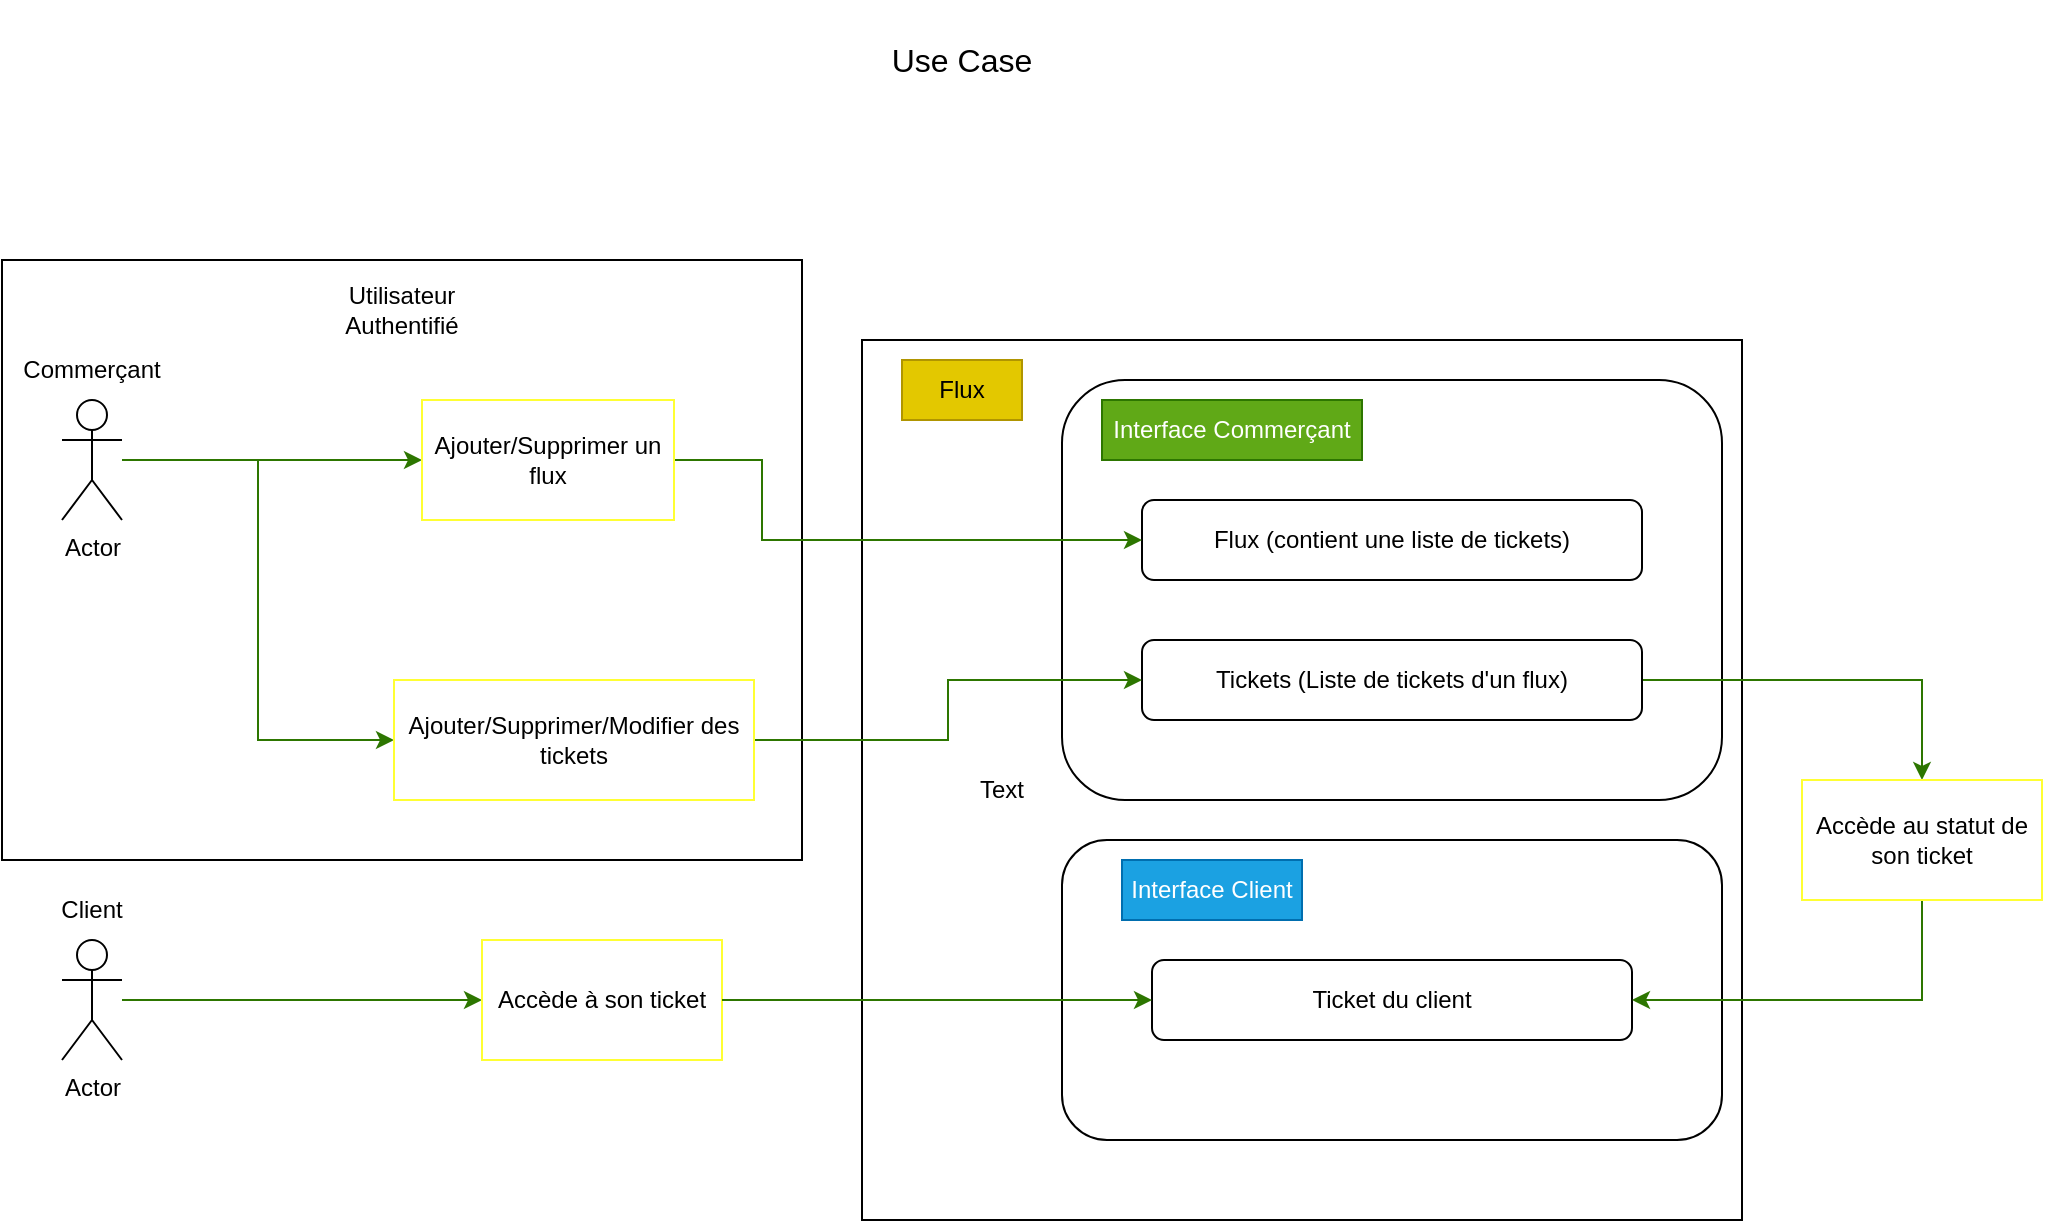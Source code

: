 <mxfile version="21.4.0" type="github">
  <diagram name="Page-1" id="L3jArq6J0F_VoiQkwB9n">
    <mxGraphModel dx="1859" dy="528" grid="1" gridSize="10" guides="1" tooltips="1" connect="1" arrows="1" fold="1" page="1" pageScale="1" pageWidth="827" pageHeight="1169" math="0" shadow="0">
      <root>
        <mxCell id="0" />
        <mxCell id="1" parent="0" />
        <mxCell id="9Peq9ZwE4s5D_hsLS-z3-54" value="" style="rounded=0;whiteSpace=wrap;html=1;" parent="1" vertex="1">
          <mxGeometry x="-700" y="200" width="400" height="300" as="geometry" />
        </mxCell>
        <mxCell id="9Peq9ZwE4s5D_hsLS-z3-1" value="" style="whiteSpace=wrap;html=1;aspect=fixed;" parent="1" vertex="1">
          <mxGeometry x="-270" y="240" width="440" height="440" as="geometry" />
        </mxCell>
        <mxCell id="9Peq9ZwE4s5D_hsLS-z3-48" style="edgeStyle=orthogonalEdgeStyle;rounded=0;orthogonalLoop=1;jettySize=auto;html=1;entryX=0;entryY=0.5;entryDx=0;entryDy=0;fillColor=#60a917;strokeColor=#2D7600;" parent="1" source="9Peq9ZwE4s5D_hsLS-z3-2" target="9Peq9ZwE4s5D_hsLS-z3-47" edge="1">
          <mxGeometry relative="1" as="geometry" />
        </mxCell>
        <mxCell id="9Peq9ZwE4s5D_hsLS-z3-2" value="Actor" style="shape=umlActor;verticalLabelPosition=bottom;verticalAlign=top;html=1;" parent="1" vertex="1">
          <mxGeometry x="-670" y="270" width="30" height="60" as="geometry" />
        </mxCell>
        <mxCell id="9Peq9ZwE4s5D_hsLS-z3-10" value="Actor" style="shape=umlActor;verticalLabelPosition=bottom;verticalAlign=top;html=1;" parent="1" vertex="1">
          <mxGeometry x="-670" y="540" width="30" height="60" as="geometry" />
        </mxCell>
        <mxCell id="9Peq9ZwE4s5D_hsLS-z3-20" value="Commerçant" style="text;html=1;strokeColor=none;fillColor=none;align=center;verticalAlign=middle;whiteSpace=wrap;rounded=0;" parent="1" vertex="1">
          <mxGeometry x="-685" y="240" width="60" height="30" as="geometry" />
        </mxCell>
        <mxCell id="9Peq9ZwE4s5D_hsLS-z3-21" value="Client" style="text;html=1;strokeColor=none;fillColor=none;align=center;verticalAlign=middle;whiteSpace=wrap;rounded=0;" parent="1" vertex="1">
          <mxGeometry x="-685" y="510" width="60" height="30" as="geometry" />
        </mxCell>
        <mxCell id="9Peq9ZwE4s5D_hsLS-z3-22" value="Flux" style="text;html=1;strokeColor=#B09500;fillColor=#e3c800;align=center;verticalAlign=middle;whiteSpace=wrap;rounded=0;fontColor=#000000;" parent="1" vertex="1">
          <mxGeometry x="-250" y="250" width="60" height="30" as="geometry" />
        </mxCell>
        <mxCell id="9Peq9ZwE4s5D_hsLS-z3-25" value="" style="rounded=1;whiteSpace=wrap;html=1;" parent="1" vertex="1">
          <mxGeometry x="-170" y="260" width="330" height="210" as="geometry" />
        </mxCell>
        <mxCell id="9Peq9ZwE4s5D_hsLS-z3-24" value="Interface Commerçant" style="text;html=1;strokeColor=#2D7600;fillColor=#60a917;align=center;verticalAlign=middle;whiteSpace=wrap;rounded=0;fontColor=#ffffff;" parent="1" vertex="1">
          <mxGeometry x="-150" y="270" width="130" height="30" as="geometry" />
        </mxCell>
        <mxCell id="9Peq9ZwE4s5D_hsLS-z3-26" value="" style="rounded=1;whiteSpace=wrap;html=1;" parent="1" vertex="1">
          <mxGeometry x="-170" y="490" width="330" height="150" as="geometry" />
        </mxCell>
        <mxCell id="9Peq9ZwE4s5D_hsLS-z3-27" value="Interface Client" style="text;html=1;strokeColor=#006EAF;fillColor=#1ba1e2;align=center;verticalAlign=middle;whiteSpace=wrap;rounded=0;fontColor=#ffffff;" parent="1" vertex="1">
          <mxGeometry x="-140" y="500" width="90" height="30" as="geometry" />
        </mxCell>
        <mxCell id="9Peq9ZwE4s5D_hsLS-z3-29" value="Flux (contient une liste de tickets)" style="rounded=1;whiteSpace=wrap;html=1;" parent="1" vertex="1">
          <mxGeometry x="-130" y="320" width="250" height="40" as="geometry" />
        </mxCell>
        <mxCell id="9Peq9ZwE4s5D_hsLS-z3-52" style="edgeStyle=orthogonalEdgeStyle;rounded=0;orthogonalLoop=1;jettySize=auto;html=1;entryX=0.5;entryY=0;entryDx=0;entryDy=0;fillColor=#60a917;strokeColor=#2D7600;" parent="1" source="9Peq9ZwE4s5D_hsLS-z3-30" target="9Peq9ZwE4s5D_hsLS-z3-35" edge="1">
          <mxGeometry relative="1" as="geometry" />
        </mxCell>
        <mxCell id="9Peq9ZwE4s5D_hsLS-z3-30" value="Tickets (Liste de tickets d&#39;un flux)" style="rounded=1;whiteSpace=wrap;html=1;" parent="1" vertex="1">
          <mxGeometry x="-130" y="390" width="250" height="40" as="geometry" />
        </mxCell>
        <mxCell id="9Peq9ZwE4s5D_hsLS-z3-31" value="Ticket du client" style="rounded=1;whiteSpace=wrap;html=1;" parent="1" vertex="1">
          <mxGeometry x="-125" y="550" width="240" height="40" as="geometry" />
        </mxCell>
        <mxCell id="9Peq9ZwE4s5D_hsLS-z3-53" style="edgeStyle=orthogonalEdgeStyle;rounded=0;orthogonalLoop=1;jettySize=auto;html=1;entryX=1;entryY=0.5;entryDx=0;entryDy=0;fillColor=#60a917;strokeColor=#2D7600;" parent="1" source="9Peq9ZwE4s5D_hsLS-z3-35" target="9Peq9ZwE4s5D_hsLS-z3-31" edge="1">
          <mxGeometry relative="1" as="geometry">
            <Array as="points">
              <mxPoint x="260" y="570" />
            </Array>
          </mxGeometry>
        </mxCell>
        <mxCell id="9Peq9ZwE4s5D_hsLS-z3-35" value="Accède au statut de son ticket" style="whiteSpace=wrap;html=1;strokeColor=#FFFF33;" parent="1" vertex="1">
          <mxGeometry x="200" y="460" width="120" height="60" as="geometry" />
        </mxCell>
        <mxCell id="9Peq9ZwE4s5D_hsLS-z3-39" style="edgeStyle=orthogonalEdgeStyle;rounded=0;orthogonalLoop=1;jettySize=auto;html=1;fillColor=#60a917;strokeColor=#2D7600;" parent="1" source="9Peq9ZwE4s5D_hsLS-z3-49" target="9Peq9ZwE4s5D_hsLS-z3-29" edge="1">
          <mxGeometry relative="1" as="geometry">
            <Array as="points">
              <mxPoint x="-320" y="300" />
              <mxPoint x="-320" y="340" />
            </Array>
          </mxGeometry>
        </mxCell>
        <mxCell id="9Peq9ZwE4s5D_hsLS-z3-44" style="edgeStyle=orthogonalEdgeStyle;rounded=0;orthogonalLoop=1;jettySize=auto;html=1;exitX=1;exitY=0.5;exitDx=0;exitDy=0;fillColor=#60a917;strokeColor=#2D7600;" parent="1" source="9Peq9ZwE4s5D_hsLS-z3-47" target="9Peq9ZwE4s5D_hsLS-z3-30" edge="1">
          <mxGeometry relative="1" as="geometry">
            <mxPoint x="-340" y="410" as="sourcePoint" />
          </mxGeometry>
        </mxCell>
        <mxCell id="9Peq9ZwE4s5D_hsLS-z3-47" value="Ajouter/Supprimer/Modifier des tickets" style="rounded=0;whiteSpace=wrap;html=1;strokeColor=#FFFF33;" parent="1" vertex="1">
          <mxGeometry x="-504" y="410" width="180" height="60" as="geometry" />
        </mxCell>
        <mxCell id="9Peq9ZwE4s5D_hsLS-z3-50" value="" style="edgeStyle=orthogonalEdgeStyle;rounded=0;orthogonalLoop=1;jettySize=auto;html=1;fillColor=#60a917;strokeColor=#2D7600;" parent="1" source="9Peq9ZwE4s5D_hsLS-z3-2" target="9Peq9ZwE4s5D_hsLS-z3-49" edge="1">
          <mxGeometry relative="1" as="geometry">
            <mxPoint x="-640" y="300" as="sourcePoint" />
            <mxPoint x="-130" y="340" as="targetPoint" />
            <Array as="points" />
          </mxGeometry>
        </mxCell>
        <mxCell id="9Peq9ZwE4s5D_hsLS-z3-49" value="Ajouter/Supprimer un flux" style="rounded=0;whiteSpace=wrap;html=1;strokeColor=#FFFF33;" parent="1" vertex="1">
          <mxGeometry x="-490" y="270" width="126" height="60" as="geometry" />
        </mxCell>
        <mxCell id="9Peq9ZwE4s5D_hsLS-z3-51" value="" style="edgeStyle=orthogonalEdgeStyle;rounded=0;orthogonalLoop=1;jettySize=auto;html=1;entryX=0;entryY=0.5;entryDx=0;entryDy=0;fillColor=#60a917;strokeColor=#2D7600;" parent="1" source="9Peq9ZwE4s5D_hsLS-z3-10" target="9Peq9ZwE4s5D_hsLS-z3-34" edge="1">
          <mxGeometry relative="1" as="geometry">
            <mxPoint x="-640" y="570" as="sourcePoint" />
            <mxPoint x="-258" y="611" as="targetPoint" />
          </mxGeometry>
        </mxCell>
        <mxCell id="9Peq9ZwE4s5D_hsLS-z3-34" value="Accède à son ticket" style="rounded=0;whiteSpace=wrap;html=1;strokeColor=#FFFF33;" parent="1" vertex="1">
          <mxGeometry x="-460" y="540" width="120" height="60" as="geometry" />
        </mxCell>
        <mxCell id="9Peq9ZwE4s5D_hsLS-z3-18" style="edgeStyle=orthogonalEdgeStyle;rounded=0;orthogonalLoop=1;jettySize=auto;html=1;entryX=0;entryY=0.5;entryDx=0;entryDy=0;fillColor=#60a917;strokeColor=#2D7600;" parent="1" source="9Peq9ZwE4s5D_hsLS-z3-34" target="9Peq9ZwE4s5D_hsLS-z3-31" edge="1">
          <mxGeometry relative="1" as="geometry" />
        </mxCell>
        <mxCell id="9Peq9ZwE4s5D_hsLS-z3-55" value="Utilisateur Authentifié" style="text;html=1;strokeColor=none;fillColor=none;align=center;verticalAlign=middle;whiteSpace=wrap;rounded=0;" parent="1" vertex="1">
          <mxGeometry x="-530" y="210" width="60" height="30" as="geometry" />
        </mxCell>
        <mxCell id="sWzu_hCgYZbUVSwposO9-1" value="Text" style="text;html=1;strokeColor=none;fillColor=none;align=center;verticalAlign=middle;whiteSpace=wrap;rounded=0;" parent="1" vertex="1">
          <mxGeometry x="-230" y="450" width="60" height="30" as="geometry" />
        </mxCell>
        <mxCell id="sWzu_hCgYZbUVSwposO9-2" value="&lt;font style=&quot;font-size: 16px;&quot;&gt;Use Case&lt;/font&gt;" style="text;html=1;strokeColor=none;fillColor=none;align=center;verticalAlign=middle;whiteSpace=wrap;rounded=0;" parent="1" vertex="1">
          <mxGeometry x="-312" y="70" width="184" height="60" as="geometry" />
        </mxCell>
      </root>
    </mxGraphModel>
  </diagram>
</mxfile>
